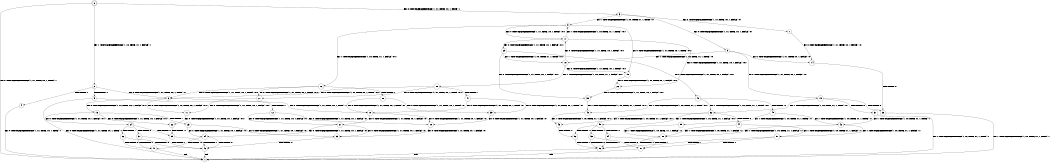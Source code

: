 digraph BCG {
size = "7, 10.5";
center = TRUE;
node [shape = circle];
0 [peripheries = 2];
0 -> 1 [label = "EX !0 !ATOMIC_EXCH_BRANCH (1, +1, TRUE, +0, 1, TRUE) !::"];
0 -> 2 [label = "EX !1 !ATOMIC_EXCH_BRANCH (1, +0, TRUE, +1, 1, FALSE) !::"];
0 -> 3 [label = "EX !0 !ATOMIC_EXCH_BRANCH (1, +1, TRUE, +0, 1, TRUE) !::"];
2 -> 4 [label = "TERMINATE !1"];
2 -> 5 [label = "TERMINATE !1"];
2 -> 6 [label = "EX !0 !ATOMIC_EXCH_BRANCH (1, +1, TRUE, +0, 1, TRUE) !:1:"];
3 -> 7 [label = "EX !0 !ATOMIC_EXCH_BRANCH (1, +1, TRUE, +0, 1, FALSE) !:0:"];
3 -> 8 [label = "EX !1 !ATOMIC_EXCH_BRANCH (1, +0, TRUE, +1, 1, TRUE) !:0:"];
3 -> 9 [label = "EX !0 !ATOMIC_EXCH_BRANCH (1, +1, TRUE, +0, 1, FALSE) !:0:"];
4 -> 1 [label = "EX !0 !ATOMIC_EXCH_BRANCH (1, +1, TRUE, +0, 1, TRUE) !::"];
5 -> 1 [label = "EX !0 !ATOMIC_EXCH_BRANCH (1, +1, TRUE, +0, 1, TRUE) !::"];
5 -> 10 [label = "EX !0 !ATOMIC_EXCH_BRANCH (1, +1, TRUE, +0, 1, TRUE) !::"];
6 -> 11 [label = "EX !0 !ATOMIC_EXCH_BRANCH (1, +1, TRUE, +0, 1, FALSE) !:0:1:"];
6 -> 12 [label = "TERMINATE !1"];
6 -> 13 [label = "EX !0 !ATOMIC_EXCH_BRANCH (1, +1, TRUE, +0, 1, FALSE) !:0:1:"];
7 -> 14 [label = "EX !0 !ATOMIC_EXCH_BRANCH (1, +1, TRUE, +0, 1, FALSE) !:0:"];
8 -> 15 [label = "EX !0 !ATOMIC_EXCH_BRANCH (1, +1, TRUE, +0, 1, TRUE) !:0:1:"];
8 -> 16 [label = "EX !1 !ATOMIC_EXCH_BRANCH (1, +0, TRUE, +1, 1, FALSE) !:0:1:"];
8 -> 17 [label = "EX !0 !ATOMIC_EXCH_BRANCH (1, +1, TRUE, +0, 1, TRUE) !:0:1:"];
9 -> 14 [label = "EX !0 !ATOMIC_EXCH_BRANCH (1, +1, TRUE, +0, 1, FALSE) !:0:"];
9 -> 18 [label = "EX !1 !ATOMIC_EXCH_BRANCH (1, +0, TRUE, +1, 1, TRUE) !:0:"];
9 -> 19 [label = "EX !0 !ATOMIC_EXCH_BRANCH (1, +1, TRUE, +0, 1, FALSE) !:0:"];
10 -> 20 [label = "EX !0 !ATOMIC_EXCH_BRANCH (1, +1, TRUE, +0, 1, FALSE) !:0:"];
10 -> 21 [label = "EX !0 !ATOMIC_EXCH_BRANCH (1, +1, TRUE, +0, 1, FALSE) !:0:"];
11 -> 22 [label = "EX !0 !ATOMIC_EXCH_BRANCH (1, +1, TRUE, +0, 1, FALSE) !:0:1:"];
12 -> 20 [label = "EX !0 !ATOMIC_EXCH_BRANCH (1, +1, TRUE, +0, 1, FALSE) !:0:"];
12 -> 21 [label = "EX !0 !ATOMIC_EXCH_BRANCH (1, +1, TRUE, +0, 1, FALSE) !:0:"];
13 -> 22 [label = "EX !0 !ATOMIC_EXCH_BRANCH (1, +1, TRUE, +0, 1, FALSE) !:0:1:"];
13 -> 23 [label = "TERMINATE !1"];
13 -> 24 [label = "EX !0 !ATOMIC_EXCH_BRANCH (1, +1, TRUE, +0, 1, FALSE) !:0:1:"];
14 -> 25 [label = "TERMINATE !0"];
15 -> 26 [label = "EX !0 !ATOMIC_EXCH_BRANCH (1, +1, TRUE, +0, 1, FALSE) !:0:1:"];
16 -> 27 [label = "EX !0 !ATOMIC_EXCH_BRANCH (1, +1, TRUE, +0, 1, TRUE) !:0:1:"];
16 -> 28 [label = "TERMINATE !1"];
16 -> 6 [label = "EX !0 !ATOMIC_EXCH_BRANCH (1, +1, TRUE, +0, 1, TRUE) !:0:1:"];
17 -> 26 [label = "EX !0 !ATOMIC_EXCH_BRANCH (1, +1, TRUE, +0, 1, FALSE) !:0:1:"];
17 -> 8 [label = "EX !1 !ATOMIC_EXCH_BRANCH (1, +0, TRUE, +1, 1, TRUE) !:0:1:"];
17 -> 29 [label = "EX !0 !ATOMIC_EXCH_BRANCH (1, +1, TRUE, +0, 1, FALSE) !:0:1:"];
18 -> 15 [label = "EX !0 !ATOMIC_EXCH_BRANCH (1, +1, TRUE, +0, 1, TRUE) !:0:1:"];
18 -> 30 [label = "EX !1 !ATOMIC_EXCH_BRANCH (1, +0, TRUE, +1, 1, FALSE) !:0:1:"];
18 -> 17 [label = "EX !0 !ATOMIC_EXCH_BRANCH (1, +1, TRUE, +0, 1, TRUE) !:0:1:"];
19 -> 25 [label = "TERMINATE !0"];
19 -> 31 [label = "TERMINATE !0"];
19 -> 32 [label = "EX !1 !ATOMIC_EXCH_BRANCH (1, +0, TRUE, +1, 1, TRUE) !:0:"];
20 -> 33 [label = "EX !0 !ATOMIC_EXCH_BRANCH (1, +1, TRUE, +0, 1, FALSE) !:0:"];
21 -> 33 [label = "EX !0 !ATOMIC_EXCH_BRANCH (1, +1, TRUE, +0, 1, FALSE) !:0:"];
21 -> 34 [label = "EX !0 !ATOMIC_EXCH_BRANCH (1, +1, TRUE, +0, 1, FALSE) !:0:"];
22 -> 35 [label = "TERMINATE !0"];
23 -> 33 [label = "EX !0 !ATOMIC_EXCH_BRANCH (1, +1, TRUE, +0, 1, FALSE) !:0:"];
23 -> 34 [label = "EX !0 !ATOMIC_EXCH_BRANCH (1, +1, TRUE, +0, 1, FALSE) !:0:"];
24 -> 35 [label = "TERMINATE !0"];
24 -> 36 [label = "TERMINATE !1"];
24 -> 37 [label = "TERMINATE !0"];
25 -> 1 [label = "EX !1 !ATOMIC_EXCH_BRANCH (1, +0, TRUE, +1, 1, TRUE) !::"];
26 -> 38 [label = "EX !0 !ATOMIC_EXCH_BRANCH (1, +1, TRUE, +0, 1, FALSE) !:0:1:"];
27 -> 11 [label = "EX !0 !ATOMIC_EXCH_BRANCH (1, +1, TRUE, +0, 1, FALSE) !:0:1:"];
28 -> 39 [label = "EX !0 !ATOMIC_EXCH_BRANCH (1, +1, TRUE, +0, 1, TRUE) !:0:"];
28 -> 10 [label = "EX !0 !ATOMIC_EXCH_BRANCH (1, +1, TRUE, +0, 1, TRUE) !:0:"];
29 -> 38 [label = "EX !0 !ATOMIC_EXCH_BRANCH (1, +1, TRUE, +0, 1, FALSE) !:0:1:"];
29 -> 18 [label = "EX !1 !ATOMIC_EXCH_BRANCH (1, +0, TRUE, +1, 1, TRUE) !:0:1:"];
29 -> 40 [label = "EX !0 !ATOMIC_EXCH_BRANCH (1, +1, TRUE, +0, 1, FALSE) !:0:1:"];
30 -> 27 [label = "EX !0 !ATOMIC_EXCH_BRANCH (1, +1, TRUE, +0, 1, TRUE) !:0:1:"];
30 -> 41 [label = "TERMINATE !1"];
30 -> 6 [label = "EX !0 !ATOMIC_EXCH_BRANCH (1, +1, TRUE, +0, 1, TRUE) !:0:1:"];
31 -> 1 [label = "EX !1 !ATOMIC_EXCH_BRANCH (1, +0, TRUE, +1, 1, TRUE) !::"];
31 -> 42 [label = "EX !1 !ATOMIC_EXCH_BRANCH (1, +0, TRUE, +1, 1, TRUE) !::"];
32 -> 43 [label = "EX !1 !ATOMIC_EXCH_BRANCH (1, +0, TRUE, +1, 1, FALSE) !:0:1:"];
32 -> 44 [label = "TERMINATE !0"];
32 -> 45 [label = "EX !1 !ATOMIC_EXCH_BRANCH (1, +0, TRUE, +1, 1, FALSE) !:0:1:"];
33 -> 46 [label = "TERMINATE !0"];
34 -> 46 [label = "TERMINATE !0"];
34 -> 47 [label = "TERMINATE !0"];
35 -> 46 [label = "TERMINATE !1"];
36 -> 46 [label = "TERMINATE !0"];
36 -> 47 [label = "TERMINATE !0"];
37 -> 46 [label = "TERMINATE !1"];
37 -> 47 [label = "TERMINATE !1"];
38 -> 48 [label = "EX !1 !ATOMIC_EXCH_BRANCH (1, +0, TRUE, +1, 1, TRUE) !:0:1:"];
39 -> 20 [label = "EX !0 !ATOMIC_EXCH_BRANCH (1, +1, TRUE, +0, 1, FALSE) !:0:"];
40 -> 48 [label = "EX !1 !ATOMIC_EXCH_BRANCH (1, +0, TRUE, +1, 1, TRUE) !:0:1:"];
40 -> 49 [label = "TERMINATE !0"];
40 -> 32 [label = "EX !1 !ATOMIC_EXCH_BRANCH (1, +0, TRUE, +1, 1, TRUE) !:0:1:"];
41 -> 39 [label = "EX !0 !ATOMIC_EXCH_BRANCH (1, +1, TRUE, +0, 1, TRUE) !:0:"];
41 -> 10 [label = "EX !0 !ATOMIC_EXCH_BRANCH (1, +1, TRUE, +0, 1, TRUE) !:0:"];
42 -> 50 [label = "EX !1 !ATOMIC_EXCH_BRANCH (1, +0, TRUE, +1, 1, FALSE) !:1:"];
42 -> 51 [label = "EX !1 !ATOMIC_EXCH_BRANCH (1, +0, TRUE, +1, 1, FALSE) !:1:"];
43 -> 52 [label = "TERMINATE !0"];
44 -> 50 [label = "EX !1 !ATOMIC_EXCH_BRANCH (1, +0, TRUE, +1, 1, FALSE) !:1:"];
44 -> 51 [label = "EX !1 !ATOMIC_EXCH_BRANCH (1, +0, TRUE, +1, 1, FALSE) !:1:"];
45 -> 52 [label = "TERMINATE !0"];
45 -> 53 [label = "TERMINATE !1"];
45 -> 54 [label = "TERMINATE !0"];
46 -> 1 [label = "exit"];
47 -> 1 [label = "exit"];
48 -> 43 [label = "EX !1 !ATOMIC_EXCH_BRANCH (1, +0, TRUE, +1, 1, FALSE) !:0:1:"];
49 -> 55 [label = "EX !1 !ATOMIC_EXCH_BRANCH (1, +0, TRUE, +1, 1, TRUE) !:1:"];
49 -> 42 [label = "EX !1 !ATOMIC_EXCH_BRANCH (1, +0, TRUE, +1, 1, TRUE) !:1:"];
50 -> 56 [label = "TERMINATE !1"];
51 -> 56 [label = "TERMINATE !1"];
51 -> 57 [label = "TERMINATE !1"];
52 -> 56 [label = "TERMINATE !1"];
53 -> 56 [label = "TERMINATE !0"];
53 -> 57 [label = "TERMINATE !0"];
54 -> 56 [label = "TERMINATE !1"];
54 -> 57 [label = "TERMINATE !1"];
55 -> 50 [label = "EX !1 !ATOMIC_EXCH_BRANCH (1, +0, TRUE, +1, 1, FALSE) !:1:"];
56 -> 1 [label = "exit"];
57 -> 1 [label = "exit"];
}
